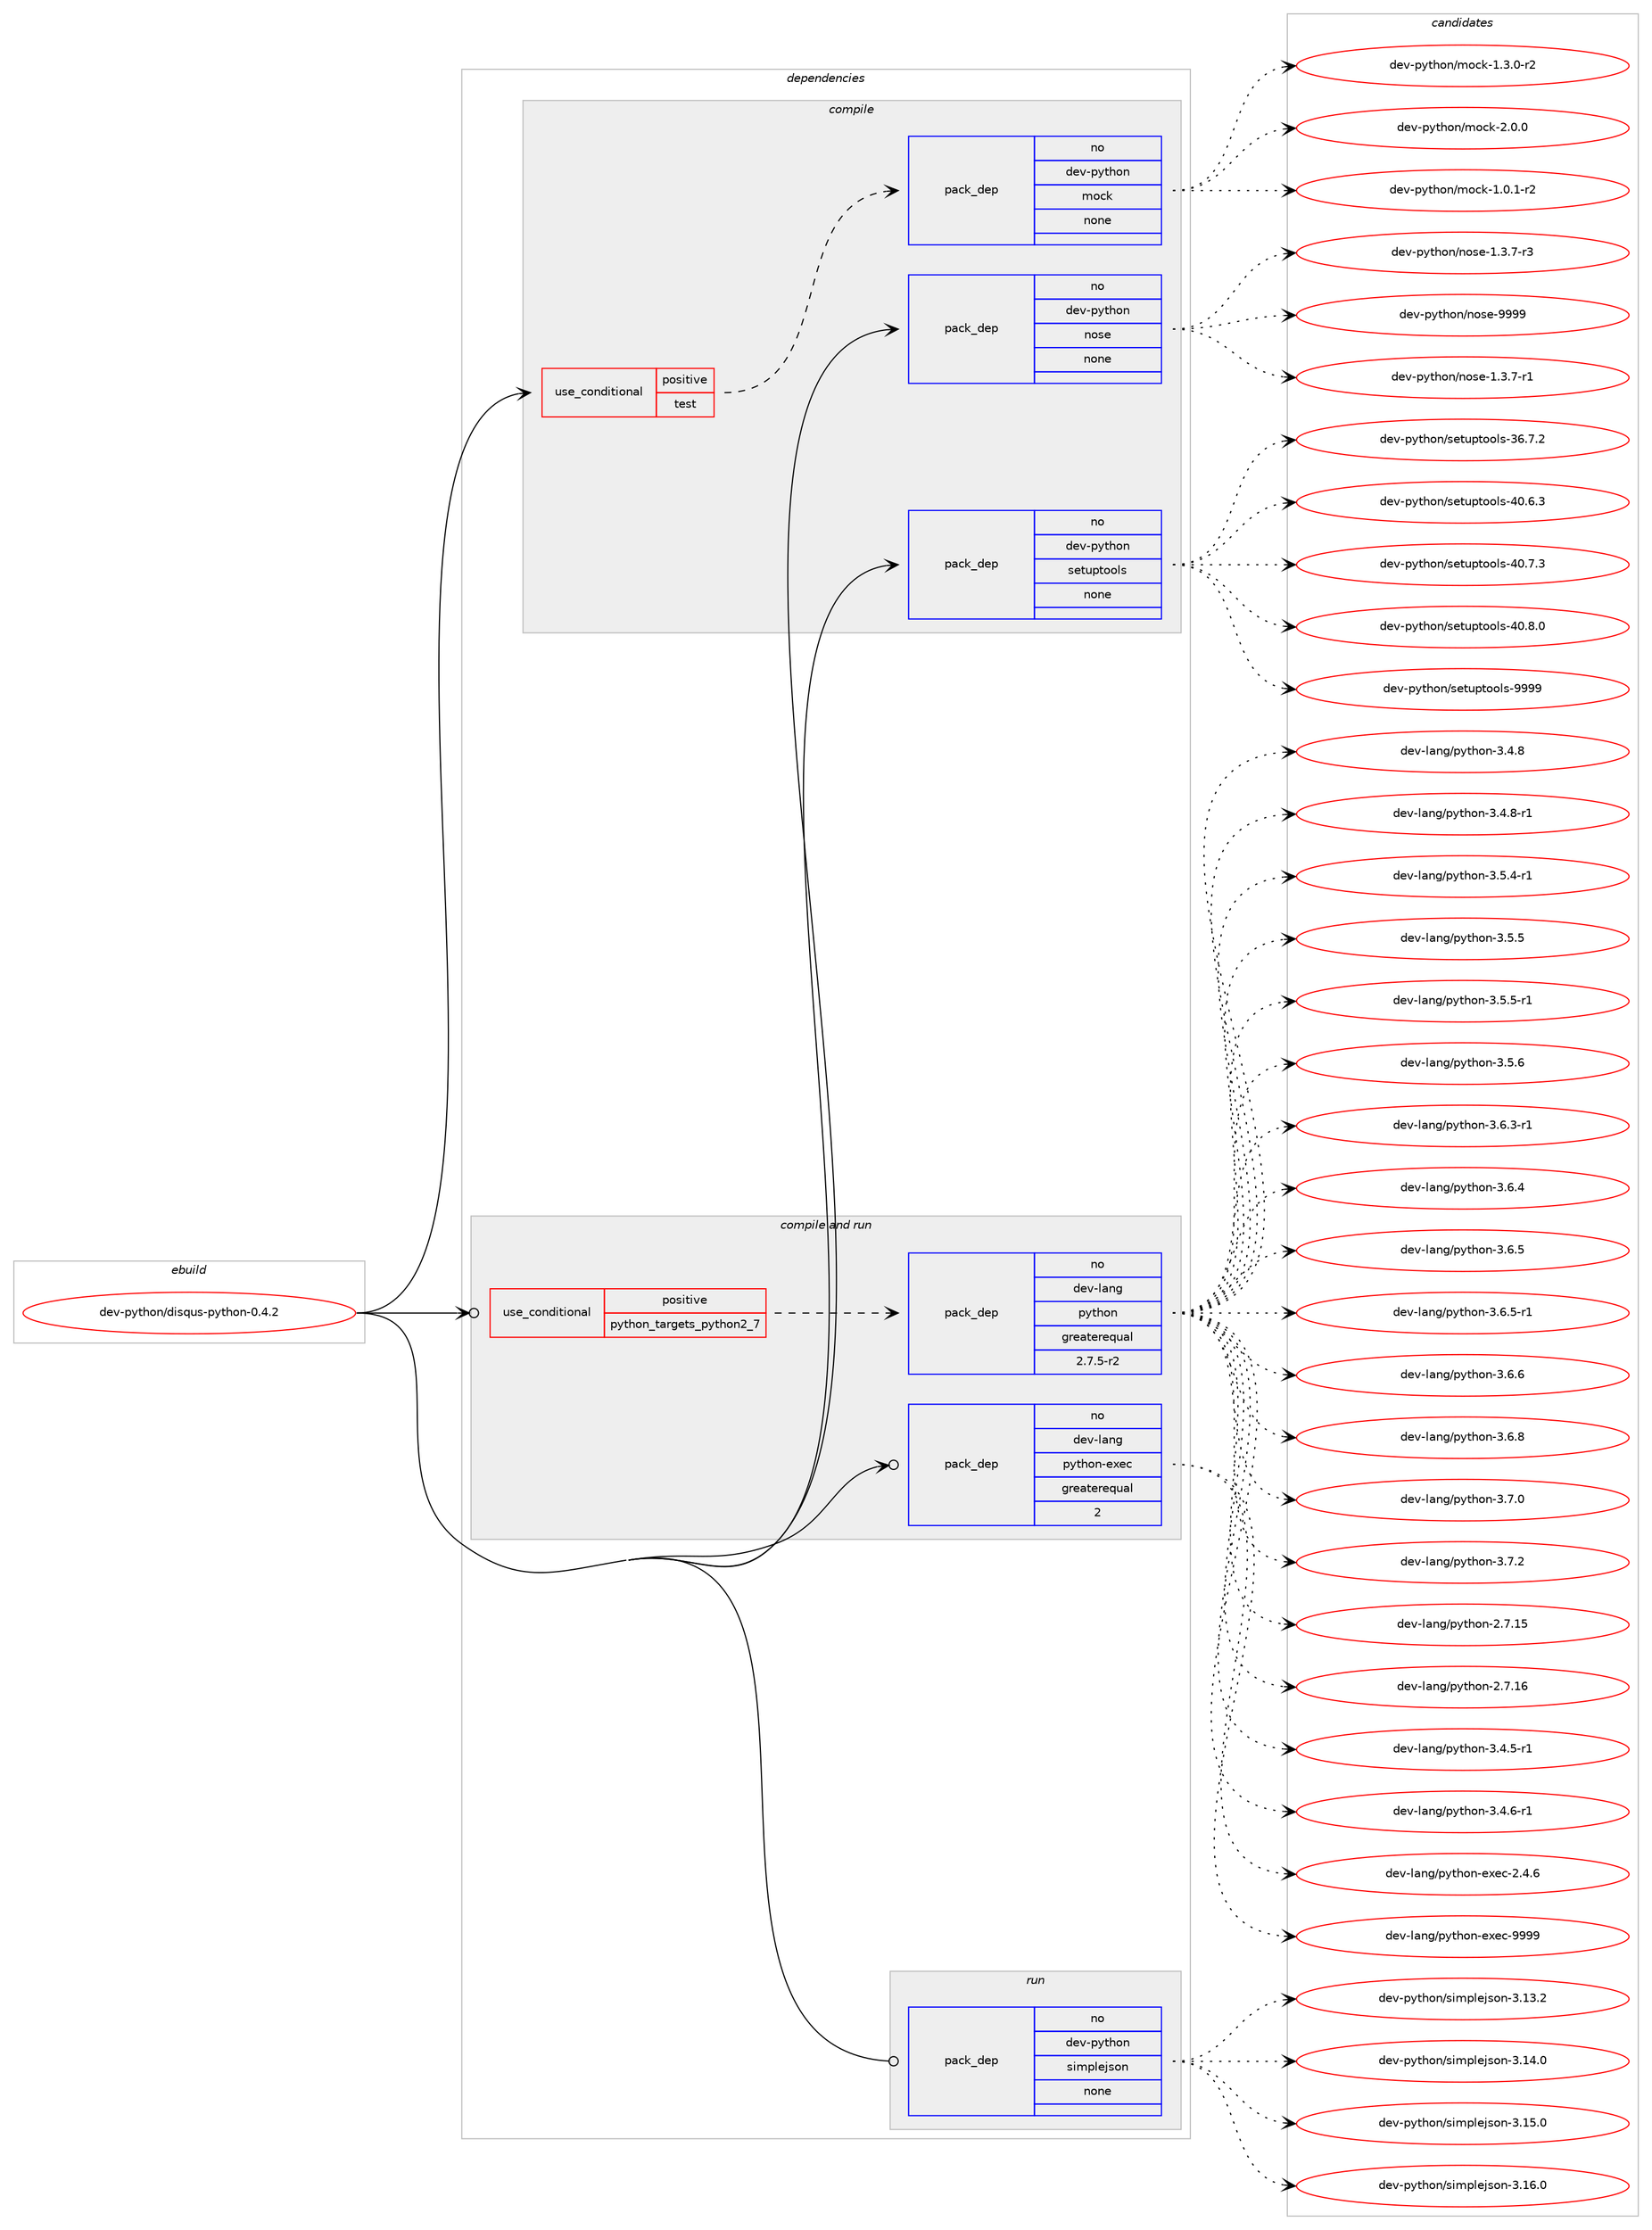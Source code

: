 digraph prolog {

# *************
# Graph options
# *************

newrank=true;
concentrate=true;
compound=true;
graph [rankdir=LR,fontname=Helvetica,fontsize=10,ranksep=1.5];#, ranksep=2.5, nodesep=0.2];
edge  [arrowhead=vee];
node  [fontname=Helvetica,fontsize=10];

# **********
# The ebuild
# **********

subgraph cluster_leftcol {
color=gray;
rank=same;
label=<<i>ebuild</i>>;
id [label="dev-python/disqus-python-0.4.2", color=red, width=4, href="../dev-python/disqus-python-0.4.2.svg"];
}

# ****************
# The dependencies
# ****************

subgraph cluster_midcol {
color=gray;
label=<<i>dependencies</i>>;
subgraph cluster_compile {
fillcolor="#eeeeee";
style=filled;
label=<<i>compile</i>>;
subgraph cond373260 {
dependency1405898 [label=<<TABLE BORDER="0" CELLBORDER="1" CELLSPACING="0" CELLPADDING="4"><TR><TD ROWSPAN="3" CELLPADDING="10">use_conditional</TD></TR><TR><TD>positive</TD></TR><TR><TD>test</TD></TR></TABLE>>, shape=none, color=red];
subgraph pack1009382 {
dependency1405899 [label=<<TABLE BORDER="0" CELLBORDER="1" CELLSPACING="0" CELLPADDING="4" WIDTH="220"><TR><TD ROWSPAN="6" CELLPADDING="30">pack_dep</TD></TR><TR><TD WIDTH="110">no</TD></TR><TR><TD>dev-python</TD></TR><TR><TD>mock</TD></TR><TR><TD>none</TD></TR><TR><TD></TD></TR></TABLE>>, shape=none, color=blue];
}
dependency1405898:e -> dependency1405899:w [weight=20,style="dashed",arrowhead="vee"];
}
id:e -> dependency1405898:w [weight=20,style="solid",arrowhead="vee"];
subgraph pack1009383 {
dependency1405900 [label=<<TABLE BORDER="0" CELLBORDER="1" CELLSPACING="0" CELLPADDING="4" WIDTH="220"><TR><TD ROWSPAN="6" CELLPADDING="30">pack_dep</TD></TR><TR><TD WIDTH="110">no</TD></TR><TR><TD>dev-python</TD></TR><TR><TD>nose</TD></TR><TR><TD>none</TD></TR><TR><TD></TD></TR></TABLE>>, shape=none, color=blue];
}
id:e -> dependency1405900:w [weight=20,style="solid",arrowhead="vee"];
subgraph pack1009384 {
dependency1405901 [label=<<TABLE BORDER="0" CELLBORDER="1" CELLSPACING="0" CELLPADDING="4" WIDTH="220"><TR><TD ROWSPAN="6" CELLPADDING="30">pack_dep</TD></TR><TR><TD WIDTH="110">no</TD></TR><TR><TD>dev-python</TD></TR><TR><TD>setuptools</TD></TR><TR><TD>none</TD></TR><TR><TD></TD></TR></TABLE>>, shape=none, color=blue];
}
id:e -> dependency1405901:w [weight=20,style="solid",arrowhead="vee"];
}
subgraph cluster_compileandrun {
fillcolor="#eeeeee";
style=filled;
label=<<i>compile and run</i>>;
subgraph cond373261 {
dependency1405902 [label=<<TABLE BORDER="0" CELLBORDER="1" CELLSPACING="0" CELLPADDING="4"><TR><TD ROWSPAN="3" CELLPADDING="10">use_conditional</TD></TR><TR><TD>positive</TD></TR><TR><TD>python_targets_python2_7</TD></TR></TABLE>>, shape=none, color=red];
subgraph pack1009385 {
dependency1405903 [label=<<TABLE BORDER="0" CELLBORDER="1" CELLSPACING="0" CELLPADDING="4" WIDTH="220"><TR><TD ROWSPAN="6" CELLPADDING="30">pack_dep</TD></TR><TR><TD WIDTH="110">no</TD></TR><TR><TD>dev-lang</TD></TR><TR><TD>python</TD></TR><TR><TD>greaterequal</TD></TR><TR><TD>2.7.5-r2</TD></TR></TABLE>>, shape=none, color=blue];
}
dependency1405902:e -> dependency1405903:w [weight=20,style="dashed",arrowhead="vee"];
}
id:e -> dependency1405902:w [weight=20,style="solid",arrowhead="odotvee"];
subgraph pack1009386 {
dependency1405904 [label=<<TABLE BORDER="0" CELLBORDER="1" CELLSPACING="0" CELLPADDING="4" WIDTH="220"><TR><TD ROWSPAN="6" CELLPADDING="30">pack_dep</TD></TR><TR><TD WIDTH="110">no</TD></TR><TR><TD>dev-lang</TD></TR><TR><TD>python-exec</TD></TR><TR><TD>greaterequal</TD></TR><TR><TD>2</TD></TR></TABLE>>, shape=none, color=blue];
}
id:e -> dependency1405904:w [weight=20,style="solid",arrowhead="odotvee"];
}
subgraph cluster_run {
fillcolor="#eeeeee";
style=filled;
label=<<i>run</i>>;
subgraph pack1009387 {
dependency1405905 [label=<<TABLE BORDER="0" CELLBORDER="1" CELLSPACING="0" CELLPADDING="4" WIDTH="220"><TR><TD ROWSPAN="6" CELLPADDING="30">pack_dep</TD></TR><TR><TD WIDTH="110">no</TD></TR><TR><TD>dev-python</TD></TR><TR><TD>simplejson</TD></TR><TR><TD>none</TD></TR><TR><TD></TD></TR></TABLE>>, shape=none, color=blue];
}
id:e -> dependency1405905:w [weight=20,style="solid",arrowhead="odot"];
}
}

# **************
# The candidates
# **************

subgraph cluster_choices {
rank=same;
color=gray;
label=<<i>candidates</i>>;

subgraph choice1009382 {
color=black;
nodesep=1;
choice1001011184511212111610411111047109111991074549464846494511450 [label="dev-python/mock-1.0.1-r2", color=red, width=4,href="../dev-python/mock-1.0.1-r2.svg"];
choice1001011184511212111610411111047109111991074549465146484511450 [label="dev-python/mock-1.3.0-r2", color=red, width=4,href="../dev-python/mock-1.3.0-r2.svg"];
choice100101118451121211161041111104710911199107455046484648 [label="dev-python/mock-2.0.0", color=red, width=4,href="../dev-python/mock-2.0.0.svg"];
dependency1405899:e -> choice1001011184511212111610411111047109111991074549464846494511450:w [style=dotted,weight="100"];
dependency1405899:e -> choice1001011184511212111610411111047109111991074549465146484511450:w [style=dotted,weight="100"];
dependency1405899:e -> choice100101118451121211161041111104710911199107455046484648:w [style=dotted,weight="100"];
}
subgraph choice1009383 {
color=black;
nodesep=1;
choice10010111845112121116104111110471101111151014549465146554511449 [label="dev-python/nose-1.3.7-r1", color=red, width=4,href="../dev-python/nose-1.3.7-r1.svg"];
choice10010111845112121116104111110471101111151014549465146554511451 [label="dev-python/nose-1.3.7-r3", color=red, width=4,href="../dev-python/nose-1.3.7-r3.svg"];
choice10010111845112121116104111110471101111151014557575757 [label="dev-python/nose-9999", color=red, width=4,href="../dev-python/nose-9999.svg"];
dependency1405900:e -> choice10010111845112121116104111110471101111151014549465146554511449:w [style=dotted,weight="100"];
dependency1405900:e -> choice10010111845112121116104111110471101111151014549465146554511451:w [style=dotted,weight="100"];
dependency1405900:e -> choice10010111845112121116104111110471101111151014557575757:w [style=dotted,weight="100"];
}
subgraph choice1009384 {
color=black;
nodesep=1;
choice100101118451121211161041111104711510111611711211611111110811545515446554650 [label="dev-python/setuptools-36.7.2", color=red, width=4,href="../dev-python/setuptools-36.7.2.svg"];
choice100101118451121211161041111104711510111611711211611111110811545524846544651 [label="dev-python/setuptools-40.6.3", color=red, width=4,href="../dev-python/setuptools-40.6.3.svg"];
choice100101118451121211161041111104711510111611711211611111110811545524846554651 [label="dev-python/setuptools-40.7.3", color=red, width=4,href="../dev-python/setuptools-40.7.3.svg"];
choice100101118451121211161041111104711510111611711211611111110811545524846564648 [label="dev-python/setuptools-40.8.0", color=red, width=4,href="../dev-python/setuptools-40.8.0.svg"];
choice10010111845112121116104111110471151011161171121161111111081154557575757 [label="dev-python/setuptools-9999", color=red, width=4,href="../dev-python/setuptools-9999.svg"];
dependency1405901:e -> choice100101118451121211161041111104711510111611711211611111110811545515446554650:w [style=dotted,weight="100"];
dependency1405901:e -> choice100101118451121211161041111104711510111611711211611111110811545524846544651:w [style=dotted,weight="100"];
dependency1405901:e -> choice100101118451121211161041111104711510111611711211611111110811545524846554651:w [style=dotted,weight="100"];
dependency1405901:e -> choice100101118451121211161041111104711510111611711211611111110811545524846564648:w [style=dotted,weight="100"];
dependency1405901:e -> choice10010111845112121116104111110471151011161171121161111111081154557575757:w [style=dotted,weight="100"];
}
subgraph choice1009385 {
color=black;
nodesep=1;
choice10010111845108971101034711212111610411111045504655464953 [label="dev-lang/python-2.7.15", color=red, width=4,href="../dev-lang/python-2.7.15.svg"];
choice10010111845108971101034711212111610411111045504655464954 [label="dev-lang/python-2.7.16", color=red, width=4,href="../dev-lang/python-2.7.16.svg"];
choice1001011184510897110103471121211161041111104551465246534511449 [label="dev-lang/python-3.4.5-r1", color=red, width=4,href="../dev-lang/python-3.4.5-r1.svg"];
choice1001011184510897110103471121211161041111104551465246544511449 [label="dev-lang/python-3.4.6-r1", color=red, width=4,href="../dev-lang/python-3.4.6-r1.svg"];
choice100101118451089711010347112121116104111110455146524656 [label="dev-lang/python-3.4.8", color=red, width=4,href="../dev-lang/python-3.4.8.svg"];
choice1001011184510897110103471121211161041111104551465246564511449 [label="dev-lang/python-3.4.8-r1", color=red, width=4,href="../dev-lang/python-3.4.8-r1.svg"];
choice1001011184510897110103471121211161041111104551465346524511449 [label="dev-lang/python-3.5.4-r1", color=red, width=4,href="../dev-lang/python-3.5.4-r1.svg"];
choice100101118451089711010347112121116104111110455146534653 [label="dev-lang/python-3.5.5", color=red, width=4,href="../dev-lang/python-3.5.5.svg"];
choice1001011184510897110103471121211161041111104551465346534511449 [label="dev-lang/python-3.5.5-r1", color=red, width=4,href="../dev-lang/python-3.5.5-r1.svg"];
choice100101118451089711010347112121116104111110455146534654 [label="dev-lang/python-3.5.6", color=red, width=4,href="../dev-lang/python-3.5.6.svg"];
choice1001011184510897110103471121211161041111104551465446514511449 [label="dev-lang/python-3.6.3-r1", color=red, width=4,href="../dev-lang/python-3.6.3-r1.svg"];
choice100101118451089711010347112121116104111110455146544652 [label="dev-lang/python-3.6.4", color=red, width=4,href="../dev-lang/python-3.6.4.svg"];
choice100101118451089711010347112121116104111110455146544653 [label="dev-lang/python-3.6.5", color=red, width=4,href="../dev-lang/python-3.6.5.svg"];
choice1001011184510897110103471121211161041111104551465446534511449 [label="dev-lang/python-3.6.5-r1", color=red, width=4,href="../dev-lang/python-3.6.5-r1.svg"];
choice100101118451089711010347112121116104111110455146544654 [label="dev-lang/python-3.6.6", color=red, width=4,href="../dev-lang/python-3.6.6.svg"];
choice100101118451089711010347112121116104111110455146544656 [label="dev-lang/python-3.6.8", color=red, width=4,href="../dev-lang/python-3.6.8.svg"];
choice100101118451089711010347112121116104111110455146554648 [label="dev-lang/python-3.7.0", color=red, width=4,href="../dev-lang/python-3.7.0.svg"];
choice100101118451089711010347112121116104111110455146554650 [label="dev-lang/python-3.7.2", color=red, width=4,href="../dev-lang/python-3.7.2.svg"];
dependency1405903:e -> choice10010111845108971101034711212111610411111045504655464953:w [style=dotted,weight="100"];
dependency1405903:e -> choice10010111845108971101034711212111610411111045504655464954:w [style=dotted,weight="100"];
dependency1405903:e -> choice1001011184510897110103471121211161041111104551465246534511449:w [style=dotted,weight="100"];
dependency1405903:e -> choice1001011184510897110103471121211161041111104551465246544511449:w [style=dotted,weight="100"];
dependency1405903:e -> choice100101118451089711010347112121116104111110455146524656:w [style=dotted,weight="100"];
dependency1405903:e -> choice1001011184510897110103471121211161041111104551465246564511449:w [style=dotted,weight="100"];
dependency1405903:e -> choice1001011184510897110103471121211161041111104551465346524511449:w [style=dotted,weight="100"];
dependency1405903:e -> choice100101118451089711010347112121116104111110455146534653:w [style=dotted,weight="100"];
dependency1405903:e -> choice1001011184510897110103471121211161041111104551465346534511449:w [style=dotted,weight="100"];
dependency1405903:e -> choice100101118451089711010347112121116104111110455146534654:w [style=dotted,weight="100"];
dependency1405903:e -> choice1001011184510897110103471121211161041111104551465446514511449:w [style=dotted,weight="100"];
dependency1405903:e -> choice100101118451089711010347112121116104111110455146544652:w [style=dotted,weight="100"];
dependency1405903:e -> choice100101118451089711010347112121116104111110455146544653:w [style=dotted,weight="100"];
dependency1405903:e -> choice1001011184510897110103471121211161041111104551465446534511449:w [style=dotted,weight="100"];
dependency1405903:e -> choice100101118451089711010347112121116104111110455146544654:w [style=dotted,weight="100"];
dependency1405903:e -> choice100101118451089711010347112121116104111110455146544656:w [style=dotted,weight="100"];
dependency1405903:e -> choice100101118451089711010347112121116104111110455146554648:w [style=dotted,weight="100"];
dependency1405903:e -> choice100101118451089711010347112121116104111110455146554650:w [style=dotted,weight="100"];
}
subgraph choice1009386 {
color=black;
nodesep=1;
choice1001011184510897110103471121211161041111104510112010199455046524654 [label="dev-lang/python-exec-2.4.6", color=red, width=4,href="../dev-lang/python-exec-2.4.6.svg"];
choice10010111845108971101034711212111610411111045101120101994557575757 [label="dev-lang/python-exec-9999", color=red, width=4,href="../dev-lang/python-exec-9999.svg"];
dependency1405904:e -> choice1001011184510897110103471121211161041111104510112010199455046524654:w [style=dotted,weight="100"];
dependency1405904:e -> choice10010111845108971101034711212111610411111045101120101994557575757:w [style=dotted,weight="100"];
}
subgraph choice1009387 {
color=black;
nodesep=1;
choice100101118451121211161041111104711510510911210810110611511111045514649514650 [label="dev-python/simplejson-3.13.2", color=red, width=4,href="../dev-python/simplejson-3.13.2.svg"];
choice100101118451121211161041111104711510510911210810110611511111045514649524648 [label="dev-python/simplejson-3.14.0", color=red, width=4,href="../dev-python/simplejson-3.14.0.svg"];
choice100101118451121211161041111104711510510911210810110611511111045514649534648 [label="dev-python/simplejson-3.15.0", color=red, width=4,href="../dev-python/simplejson-3.15.0.svg"];
choice100101118451121211161041111104711510510911210810110611511111045514649544648 [label="dev-python/simplejson-3.16.0", color=red, width=4,href="../dev-python/simplejson-3.16.0.svg"];
dependency1405905:e -> choice100101118451121211161041111104711510510911210810110611511111045514649514650:w [style=dotted,weight="100"];
dependency1405905:e -> choice100101118451121211161041111104711510510911210810110611511111045514649524648:w [style=dotted,weight="100"];
dependency1405905:e -> choice100101118451121211161041111104711510510911210810110611511111045514649534648:w [style=dotted,weight="100"];
dependency1405905:e -> choice100101118451121211161041111104711510510911210810110611511111045514649544648:w [style=dotted,weight="100"];
}
}

}

